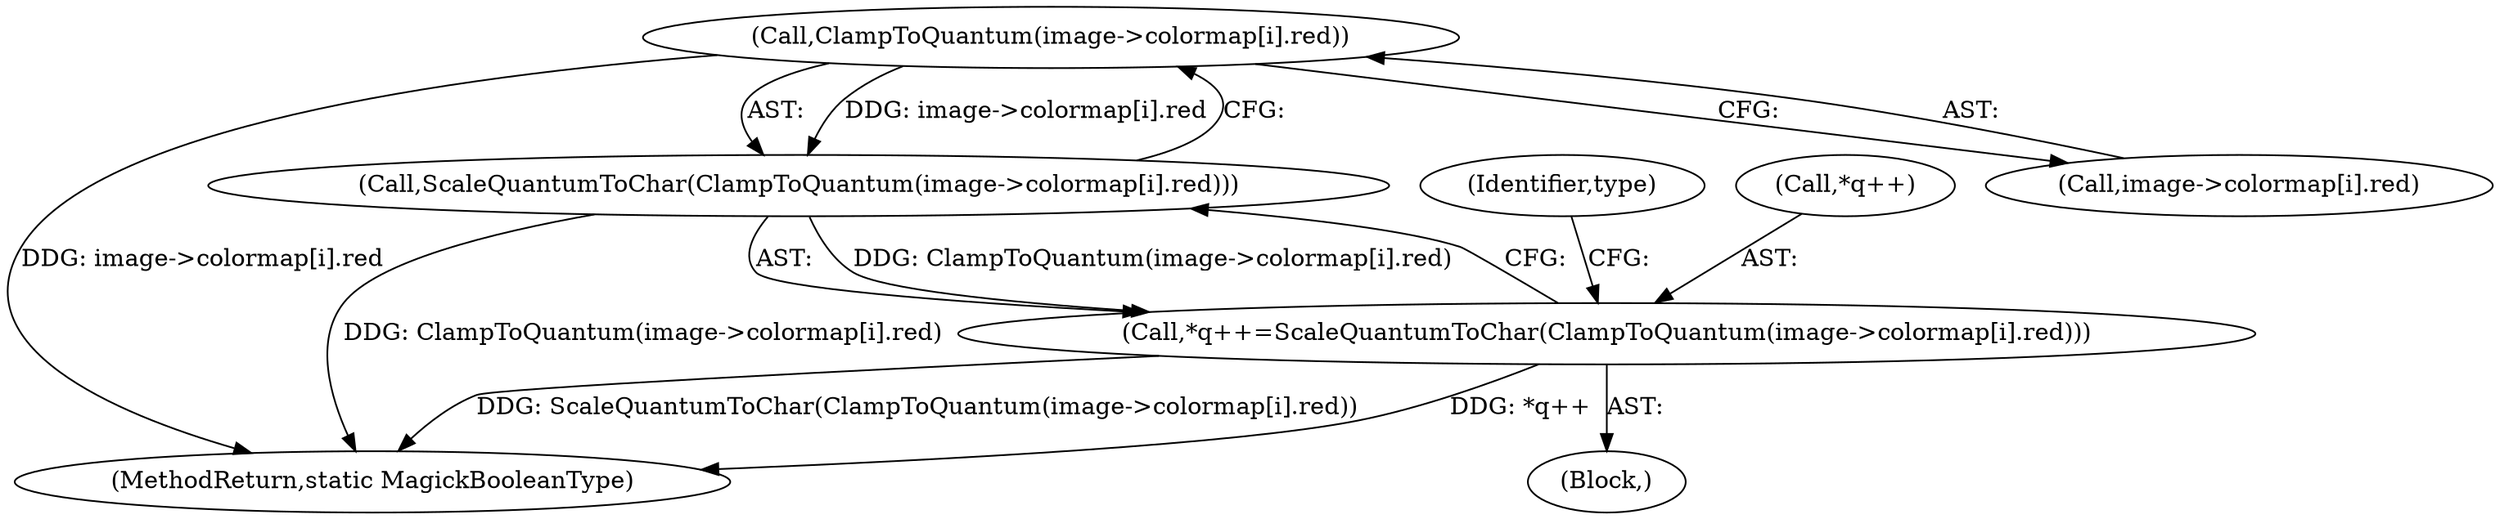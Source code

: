 digraph "0_ImageMagick_4cc6ec8a4197d4c008577127736bf7985d632323@array" {
"1002427" [label="(Call,ClampToQuantum(image->colormap[i].red))"];
"1002426" [label="(Call,ScaleQuantumToChar(ClampToQuantum(image->colormap[i].red)))"];
"1002422" [label="(Call,*q++=ScaleQuantumToChar(ClampToQuantum(image->colormap[i].red)))"];
"1002427" [label="(Call,ClampToQuantum(image->colormap[i].red))"];
"1002437" [label="(Identifier,type)"];
"1002422" [label="(Call,*q++=ScaleQuantumToChar(ClampToQuantum(image->colormap[i].red)))"];
"1002423" [label="(Call,*q++)"];
"1002596" [label="(MethodReturn,static MagickBooleanType)"];
"1002426" [label="(Call,ScaleQuantumToChar(ClampToQuantum(image->colormap[i].red)))"];
"1002395" [label="(Block,)"];
"1002428" [label="(Call,image->colormap[i].red)"];
"1002427" -> "1002426"  [label="AST: "];
"1002427" -> "1002428"  [label="CFG: "];
"1002428" -> "1002427"  [label="AST: "];
"1002426" -> "1002427"  [label="CFG: "];
"1002427" -> "1002596"  [label="DDG: image->colormap[i].red"];
"1002427" -> "1002426"  [label="DDG: image->colormap[i].red"];
"1002426" -> "1002422"  [label="AST: "];
"1002422" -> "1002426"  [label="CFG: "];
"1002426" -> "1002596"  [label="DDG: ClampToQuantum(image->colormap[i].red)"];
"1002426" -> "1002422"  [label="DDG: ClampToQuantum(image->colormap[i].red)"];
"1002422" -> "1002395"  [label="AST: "];
"1002423" -> "1002422"  [label="AST: "];
"1002437" -> "1002422"  [label="CFG: "];
"1002422" -> "1002596"  [label="DDG: ScaleQuantumToChar(ClampToQuantum(image->colormap[i].red))"];
"1002422" -> "1002596"  [label="DDG: *q++"];
}
